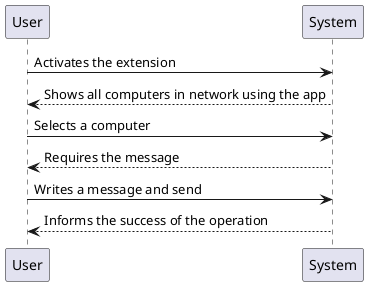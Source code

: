 @startuml ipc_05_1_flow.png
User -> System: Activates the extension
System --> User: Shows all computers in network using the app
User -> System: Selects a computer
System --> User: Requires the message
User -> System: Writes a message and send
System --> User: Informs the success of the operation
@enduml